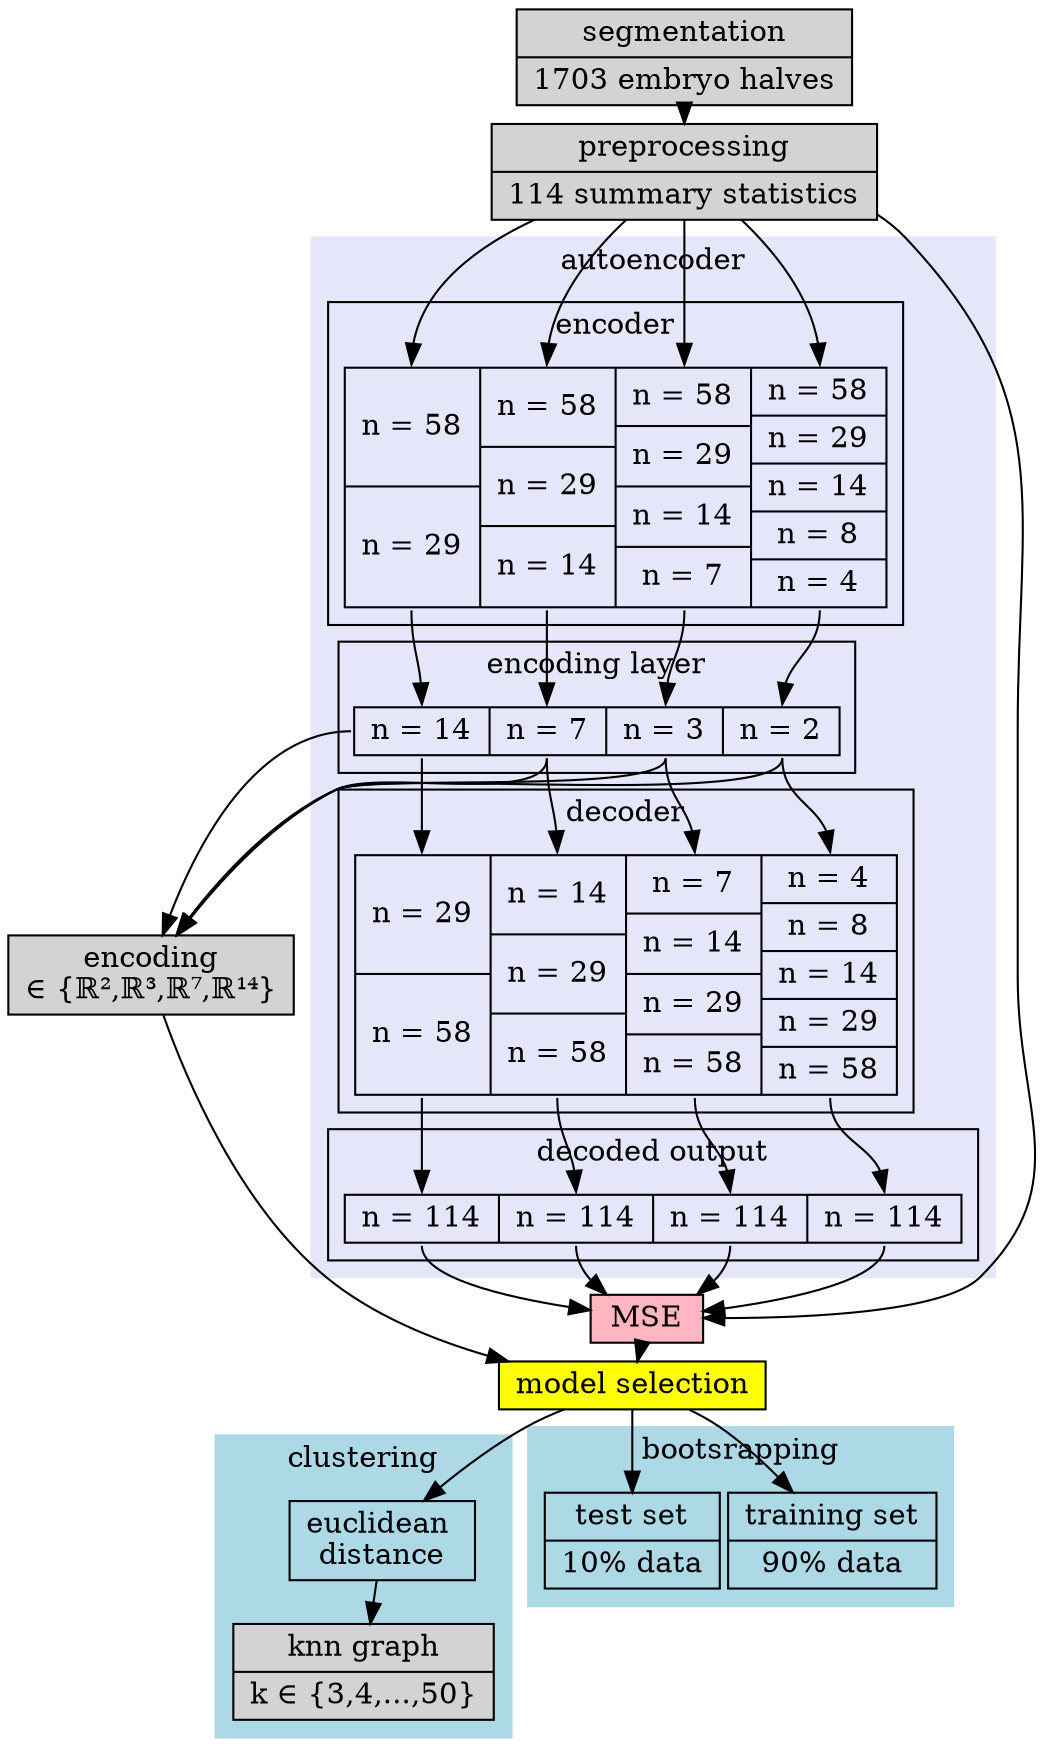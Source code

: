 digraph cluster0 {
	nodesep=.05;
	ranksep=0.05
	node [shape=record, height=.1];

	subgraph selection {
		node [style=filled; fillcolor="yellow"]
		sel;
	}

	subgraph procedure {
		node [style=filled; fillcolor="lightpink"]
		mse; 
	}

	subgraph param {
		node [style=filled; fillcolor="lightgrey"]
		a; b; c; knn;
	}

	subgraph clustera{
		label="autoencoder"
		style=filled;
		color=lavender;
		subgraph cluster0 {
			style="";
			color=black;
			label="encoder";
			e0
		}

		subgraph cluster1 {
			style="";
			color=black;
			label="encoding layer"
			bot
		}

		subgraph cluster2 {
			style="";
			color=black;
			label="decoder";
			e2
		}

		subgraph cluster3 {
			style="";
			color=black;
			label="decoded output";
			out
		}
	}

	subgraph cluster4 {
		style=filled;
		color=lightblue;
		label="clustering";
		d; knn; 
	}

	subgraph cluster5 {
		style=filled;
		color=lightblue;
		label="bootsrapping";
		train; test; 
	}

	a [label="{<a0> segmentation | 1703 embryo halves}"];
	b [label="{<b0> preprocessing | 114 summary statistics}"];

	e0 [label="{{{<e00> n = 58 | <e10> n = 29} | {<e01> n = 58 | n = 29 | <e21> n = 14} | {<e02> n = 58 | n = 29 | n = 14 | <e32> n = 7} | {<e03> n = 58 | <e2> n = 29 | <e3> n = 14 | <e4> n = 8 | <e53> n = 4}}}"]
	bot [label="<b0> n = 14 | <b1> n = 7 | <b2> n = 3 | <b3> n = 2"]
	e2 [label="{{{<e00> n = 29 | <e10> n = 58} | {<e01> n = 14 | n = 29 | <e21> n = 58} | {<e02> n = 7 | n = 14 | n = 29 | <e32> n = 58} | {<e03> n = 4 | n = 8 | n = 14 | n = 29 | <e53> n = 58}}}"];
	out [label="<o0> n = 114 | <o1> n = 114 | <o2> n = 114 | <o3> n = 114"]

	mse [label="MSE"];
	c [label="encoding\n∈ \{ℝ²,ℝ³,ℝ⁷,ℝ¹⁴\}"];
	d [label="euclidean \ndistance"];
	knn [label="{knn graph | k ∈ \{3,4,...,50\}}"];

	train [label="{training set | 90% data}"];
	test [label="{test set | 10% data}"];
	
	sel [label="model selection"];

	a -> b -> mse -> sel;
	b -> e0:e00 
	b -> e0:e01
	b -> e0:e02 
	b -> e0:e03;
	
	e0:e10 -> bot:b0
	e0:e21 -> bot:b1
	e0:e32 -> bot:b2
	e0:e53 -> bot:b3

	bot:b0 -> e2:e00
	bot:b1 -> e2:e01
	bot:b2 -> e2:e02
	bot:b3 -> e2:e03

	e2:e10 -> out:o0
	e2:e21 -> out:o1
	e2:e32 -> out:o2
	e2:e53 -> out:o3

	out:o0 -> mse 
	out:o1 -> mse
	out:o2 -> mse
	out:o3 -> mse;

	bot:b0 -> c 
	bot:b1 -> c
	bot:b2 -> c
	bot:b3 -> c -> sel -> d -> knn 

	sel -> {train test};
}





